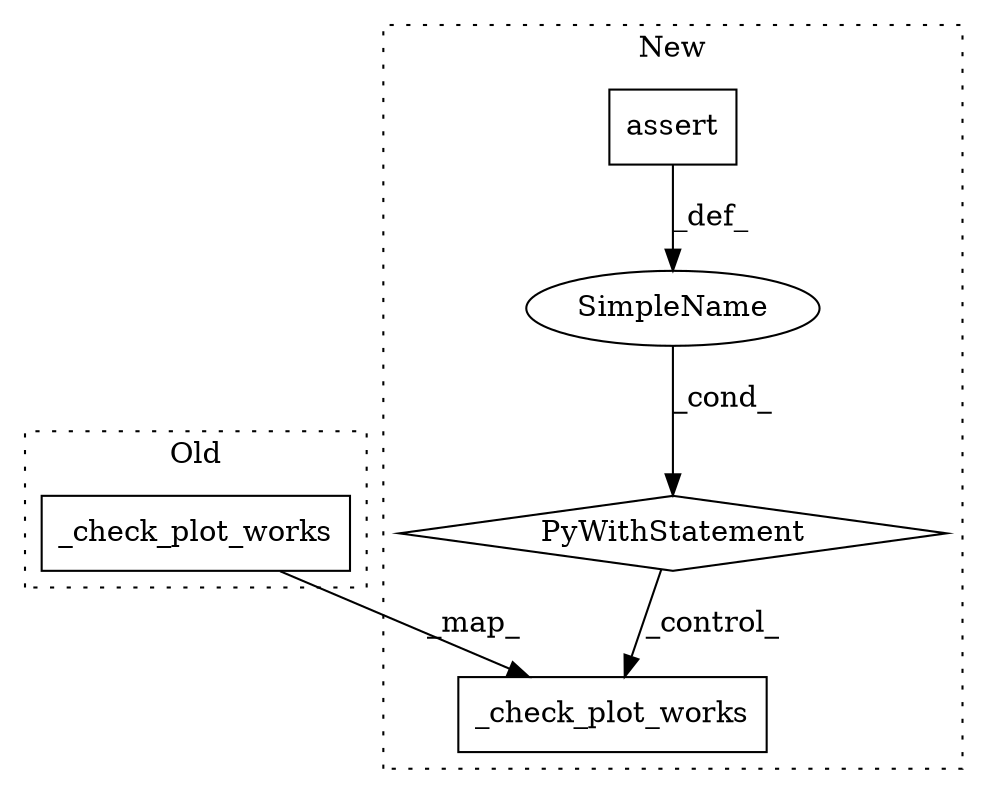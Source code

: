 digraph G {
subgraph cluster0 {
1 [label="_check_plot_works" a="32" s="2688,2734" l="18,1" shape="box"];
label = "Old";
style="dotted";
}
subgraph cluster1 {
2 [label="_check_plot_works" a="32" s="2753,2799" l="18,1" shape="box"];
3 [label="SimpleName" a="42" s="" l="" shape="ellipse"];
4 [label="PyWithStatement" a="104" s="2688,2743" l="10,2" shape="diamond"];
5 [label="assert" a="32" s="2714,2742" l="24,1" shape="box"];
label = "New";
style="dotted";
}
1 -> 2 [label="_map_"];
3 -> 4 [label="_cond_"];
4 -> 2 [label="_control_"];
5 -> 3 [label="_def_"];
}